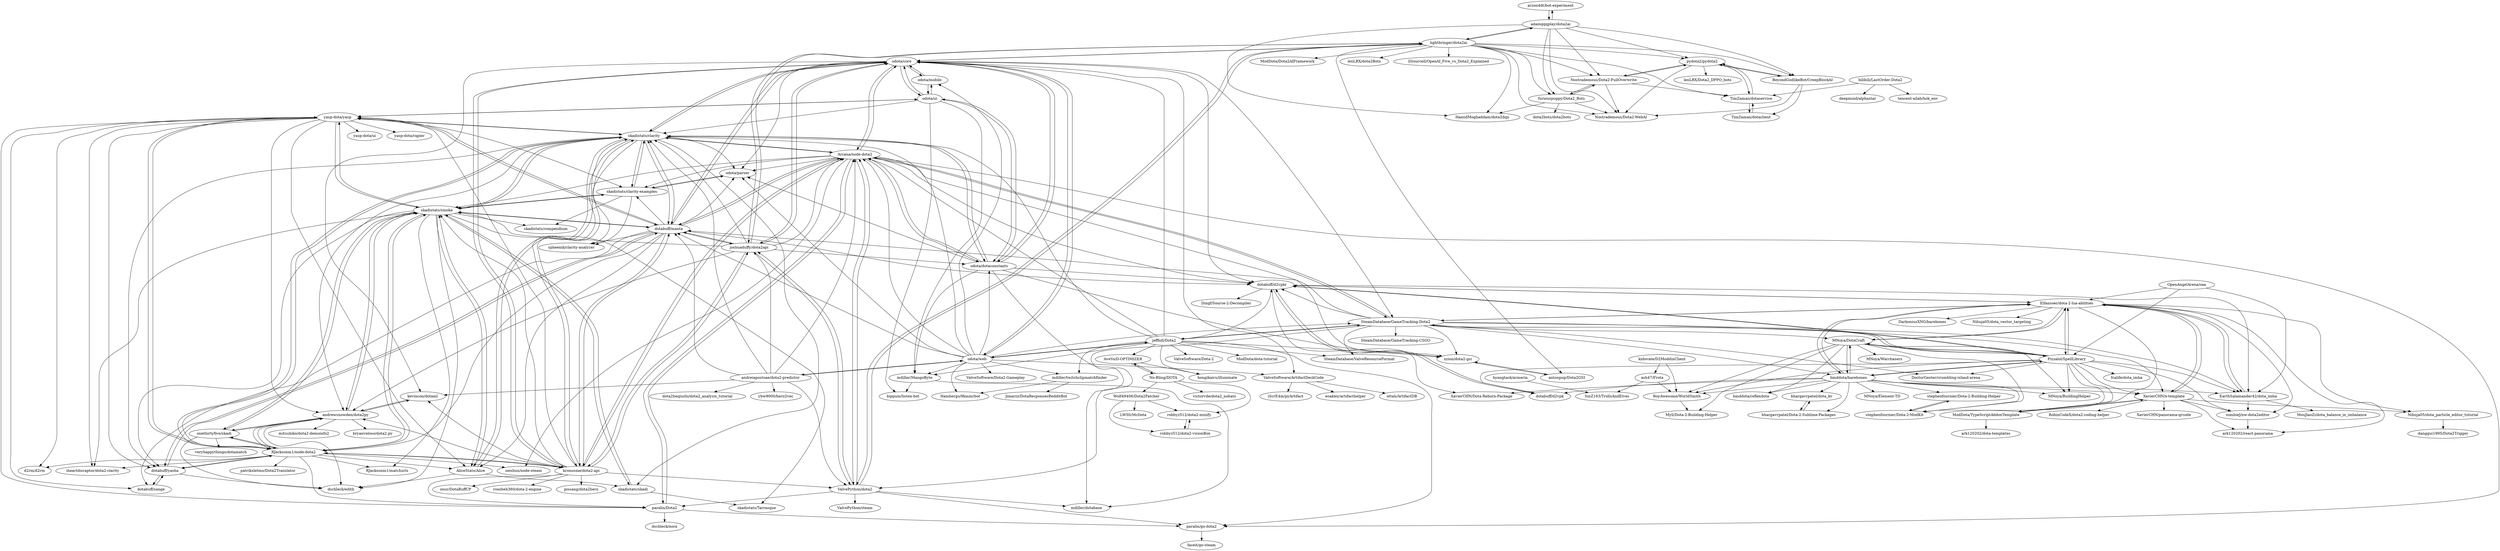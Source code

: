 digraph G {
"arzon4dt/bot-experiment" -> "adamqqqplay/dota2ai"
"odota/mobile" -> "odota/ui"
"odota/mobile" -> "odota/core"
"bilibili/LastOrder-Dota2" -> "TimZaman/dotaservice"
"bilibili/LastOrder-Dota2" -> "deepmind/alphastar" ["e"=1]
"bilibili/LastOrder-Dota2" -> "tencent-ailab/hok_env" ["e"=1]
"andreiapostoae/dota2-predictor" -> "ValvePython/dota2"
"andreiapostoae/dota2-predictor" -> "joshuaduffy/dota2api"
"andreiapostoae/dota2-predictor" -> "kevincon/dotaml"
"andreiapostoae/dota2-predictor" -> "odota/web"
"andreiapostoae/dota2-predictor" -> "Arcana/node-dota2"
"andreiapostoae/dota2-predictor" -> "ybw9000/hero2vec"
"andreiapostoae/dota2-predictor" -> "skadistats/clarity"
"andreiapostoae/dota2-predictor" -> "dota2heqiuzhi/dota2_analysis_tutorial"
"andreiapostoae/dota2-predictor" -> "dotabuff/manta"
"adamqqqplay/dota2ai" -> "arzon4dt/bot-experiment"
"adamqqqplay/dota2ai" -> "furiouspuppy/Dota2_Bots"
"adamqqqplay/dota2ai" -> "lightbringer/dota2ai"
"adamqqqplay/dota2ai" -> "Nostrademous/Dota2-FullOverwrite"
"adamqqqplay/dota2ai" -> "Nostrademous/Dota2-WebAI"
"adamqqqplay/dota2ai" -> "HamidMoghaddam/dota2dqn"
"adamqqqplay/dota2ai" -> "BeyondGodlikeBot/CreepBlockAI"
"adamqqqplay/dota2ai" -> "pydota2/pydota2"
"joshuaduffy/dota2api" -> "dotabuff/manta"
"joshuaduffy/dota2api" -> "ValvePython/dota2"
"joshuaduffy/dota2api" -> "kronusme/dota2-api"
"joshuaduffy/dota2api" -> "andrewsnowden/dota2py"
"joshuaduffy/dota2api" -> "skadistats/smoke"
"joshuaduffy/dota2api" -> "odota/core"
"joshuaduffy/dota2api" -> "lightbringer/dota2ai"
"joshuaduffy/dota2api" -> "Arcana/node-dota2"
"joshuaduffy/dota2api" -> "skadistats/clarity"
"joshuaduffy/dota2api" -> "odota/dotaconstants"
"jeffhill/Dota2" -> "SteamDatabase/GameTracking-Dota2"
"jeffhill/Dota2" -> "odota/web"
"jeffhill/Dota2" -> "mdiller/twitchclipmatchfinder"
"jeffhill/Dota2" -> "odota/core"
"jeffhill/Dota2" -> "skadistats/clarity"
"jeffhill/Dota2" -> "bongikairu/illuminate"
"jeffhill/Dota2" -> "mdiller/MangoByte"
"jeffhill/Dota2" -> "Arcana/node-dota2"
"jeffhill/Dota2" -> "ValveSoftware/Dota-2" ["e"=1]
"jeffhill/Dota2" -> "SteamDatabase/ValveResourceFormat" ["e"=1]
"jeffhill/Dota2" -> "ModDota/dota-tutorial"
"jeffhill/Dota2" -> "xzion/dota2-gsi"
"jeffhill/Dota2" -> "AveYo/D-OPTIMIZER"
"jeffhill/Dota2" -> "dotabuff/d2vpkr"
"jeffhill/Dota2" -> "paralin/go-dota2"
"No-Bling/DOTA" -> "AveYo/D-OPTIMIZER"
"No-Bling/DOTA" -> "robbyz512/dota2-minify"
"No-Bling/DOTA" -> "Wolf49406/Dota2Patcher"
"No-Bling/DOTA" -> "victorvde/dota2_nohats"
"Arcana/node-dota2" -> "ValvePython/dota2"
"Arcana/node-dota2" -> "paralin/Dota2"
"Arcana/node-dota2" -> "odota/core"
"Arcana/node-dota2" -> "dotabuff/manta"
"Arcana/node-dota2" -> "skadistats/clarity"
"Arcana/node-dota2" -> "kronusme/dota2-api"
"Arcana/node-dota2" -> "skadistats/clarity-examples"
"Arcana/node-dota2" -> "paralin/go-dota2"
"Arcana/node-dota2" -> "SteamDatabase/GameTracking-Dota2"
"Arcana/node-dota2" -> "seishun/node-steam" ["e"=1]
"Arcana/node-dota2" -> "odota/dotaconstants"
"Arcana/node-dota2" -> "xzion/dota2-gsi"
"Arcana/node-dota2" -> "odota/parser"
"Arcana/node-dota2" -> "skadistats/smoke"
"Arcana/node-dota2" -> "dotabuff/d2vpkr"
"Nostrademous/Dota2-FullOverwrite" -> "Nostrademous/Dota2-WebAI"
"Nostrademous/Dota2-FullOverwrite" -> "furiouspuppy/Dota2_Bots"
"Nostrademous/Dota2-FullOverwrite" -> "pydota2/pydota2"
"Nostrademous/Dota2-FullOverwrite" -> "TimZaman/dotaservice"
"SteamDatabase/GameTracking-Dota2" -> "Elfansoer/dota-2-lua-abilities"
"SteamDatabase/GameTracking-Dota2" -> "SteamDatabase/ValveResourceFormat" ["e"=1]
"SteamDatabase/GameTracking-Dota2" -> "dotabuff/d2vpkr"
"SteamDatabase/GameTracking-Dota2" -> "Pizzalol/SpellLibrary"
"SteamDatabase/GameTracking-Dota2" -> "bmddota/barebones"
"SteamDatabase/GameTracking-Dota2" -> "EarthSalamander42/dota_imba"
"SteamDatabase/GameTracking-Dota2" -> "Arcana/node-dota2"
"SteamDatabase/GameTracking-Dota2" -> "jeffhill/Dota2"
"SteamDatabase/GameTracking-Dota2" -> "SteamDatabase/GameTracking-CSGO" ["e"=1]
"SteamDatabase/GameTracking-Dota2" -> "MNoya/DotaCraft"
"SteamDatabase/GameTracking-Dota2" -> "DoctorGester/crumbling-island-arena"
"SteamDatabase/GameTracking-Dota2" -> "dotabuff/manta"
"SteamDatabase/GameTracking-Dota2" -> "XavierCHN/x-template"
"SteamDatabase/GameTracking-Dota2" -> "xzion/dota2-gsi"
"SteamDatabase/GameTracking-Dota2" -> "ValvePython/dota2"
"TimZaman/dotaservice" -> "TimZaman/dotaclient"
"TimZaman/dotaservice" -> "pydota2/pydota2"
"pydota2/pydota2" -> "lenLRX/Dota2_DPPO_bots"
"pydota2/pydota2" -> "BeyondGodlikeBot/CreepBlockAI"
"pydota2/pydota2" -> "Nostrademous/Dota2-WebAI"
"pydota2/pydota2" -> "Nostrademous/Dota2-FullOverwrite"
"pydota2/pydota2" -> "TimZaman/dotaservice"
"ValvePython/dota2" -> "Arcana/node-dota2"
"ValvePython/dota2" -> "paralin/go-dota2"
"ValvePython/dota2" -> "joshuaduffy/dota2api"
"ValvePython/dota2" -> "ValvePython/steam" ["e"=1]
"ValvePython/dota2" -> "lightbringer/dota2ai"
"ValvePython/dota2" -> "paralin/Dota2"
"ValvePython/dota2" -> "mdiller/dotabase"
"mdiller/MangoByte" -> "mdiller/dotabase"
"mdiller/MangoByte" -> "bippum/listen-bot"
"odota/web" -> "odota/core"
"odota/web" -> "odota/mobile"
"odota/web" -> "skadistats/clarity"
"odota/web" -> "jeffhill/Dota2"
"odota/web" -> "odota/dotaconstants"
"odota/web" -> "Hambergo/9kmmrbot"
"odota/web" -> "andreiapostoae/dota2-predictor"
"odota/web" -> "odota/parser"
"odota/web" -> "mdiller/twitchclipmatchfinder"
"odota/web" -> "SteamDatabase/GameTracking-Dota2"
"odota/web" -> "Arcana/node-dota2"
"odota/web" -> "mdiller/MangoByte"
"odota/web" -> "ValveSoftware/ArtifactDeckCode"
"odota/web" -> "dotabuff/manta"
"odota/web" -> "ValveSoftware/Dota2-Gameplay"
"onethirtyfive/skadi" -> "skadistats/smoke"
"onethirtyfive/skadi" -> "dschleck/edith"
"onethirtyfive/skadi" -> "RJacksonm1/node-dota2"
"onethirtyfive/skadi" -> "andrewsnowden/dota2py"
"onethirtyfive/skadi" -> "veryhappythings/dotamatch"
"skadistats/smoke" -> "skadistats/clarity"
"skadistats/smoke" -> "AliceStats/Alice"
"skadistats/smoke" -> "skadistats/skadi"
"skadistats/smoke" -> "onethirtyfive/skadi"
"skadistats/smoke" -> "skadistats/clarity-examples"
"skadistats/smoke" -> "RJacksonm1/node-dota2"
"skadistats/smoke" -> "andrewsnowden/dota2py"
"skadistats/smoke" -> "skadistats/Tarrasque"
"skadistats/smoke" -> "dotabuff/manta"
"skadistats/smoke" -> "dotabuff/yasha"
"skadistats/smoke" -> "skadistats/compendium"
"skadistats/smoke" -> "dschleck/edith"
"skadistats/smoke" -> "yasp-dota/yasp"
"skadistats/smoke" -> "iheartdisraptor/dota2-clarity"
"skadistats/smoke" -> "RJacksonm1/matchurls"
"bmddota/barebones" -> "Pizzalol/SpellLibrary"
"bmddota/barebones" -> "MNoya/DotaCraft"
"bmddota/barebones" -> "stephenfournier/Dota-2-ModKit"
"bmddota/barebones" -> "Elfansoer/dota-2-lua-abilities"
"bmddota/barebones" -> "XavierCHN/Dota-Reborn-Package"
"bmddota/barebones" -> "EarthSalamander42/dota_imba"
"bmddota/barebones" -> "bhargavrpatel/dota_kv"
"bmddota/barebones" -> "MNoya/BuildingHelper"
"bmddota/barebones" -> "bmddota/reflexdota"
"bmddota/barebones" -> "XavierCHN/x-template"
"bmddota/barebones" -> "RoyAwesome/WorldSmith"
"bmddota/barebones" -> "bhargavrpatel/Dota-2-Sublime-Packages"
"bmddota/barebones" -> "stephenfournier/Dota-2-Building-Helper"
"bmddota/barebones" -> "MNoya/Element-TD"
"bmddota/barebones" -> "dotabuff/d2vpk"
"AveYo/D-OPTIMIZER" -> "No-Bling/DOTA"
"AveYo/D-OPTIMIZER" -> "bongikairu/illuminate"
"yasp-dota/yasp" -> "skadistats/clarity"
"yasp-dota/yasp" -> "RJacksonm1/node-dota2"
"yasp-dota/yasp" -> "dotabuff/yasha"
"yasp-dota/yasp" -> "dotabuff/manta"
"yasp-dota/yasp" -> "skadistats/smoke"
"yasp-dota/yasp" -> "skadistats/clarity-examples"
"yasp-dota/yasp" -> "dotabuff/sange"
"yasp-dota/yasp" -> "yasp-dota/ui"
"yasp-dota/yasp" -> "paralin/Dota2"
"yasp-dota/yasp" -> "andrewsnowden/dota2py"
"yasp-dota/yasp" -> "iheartdisraptor/dota2-clarity"
"yasp-dota/yasp" -> "d2rm/d2rm"
"yasp-dota/yasp" -> "odota/ui"
"yasp-dota/yasp" -> "AliceStats/Alice"
"yasp-dota/yasp" -> "yasp-dota/rapier"
"XavierCHN/x-template" -> "ModDota/TypeScriptAddonTemplate"
"XavierCHN/x-template" -> "Nibuja05/dota_particle_editor_tutorial"
"XavierCHN/x-template" -> "zombieJ/nw-dota2editor"
"XavierCHN/x-template" -> "ark120202/react-panorama"
"XavierCHN/x-template" -> "XavierCHN/panorama-qrcode"
"XavierCHN/x-template" -> "RobinCodeX/dota2-coding-helper"
"XavierCHN/x-template" -> "Elfansoer/dota-2-lua-abilities"
"Pizzalol/SpellLibrary" -> "bmddota/barebones"
"Pizzalol/SpellLibrary" -> "Elfansoer/dota-2-lua-abilities"
"Pizzalol/SpellLibrary" -> "MNoya/DotaCraft"
"Pizzalol/SpellLibrary" -> "dotabuff/d2vpkr"
"Pizzalol/SpellLibrary" -> "EarthSalamander42/dota_imba"
"Pizzalol/SpellLibrary" -> "dotabuff/d2vpk"
"Pizzalol/SpellLibrary" -> "zombieJ/nw-dota2editor"
"Pizzalol/SpellLibrary" -> "RoyAwesome/WorldSmith"
"Pizzalol/SpellLibrary" -> "stephenfournier/Dota-2-ModKit"
"Pizzalol/SpellLibrary" -> "SteamDatabase/GameTracking-Dota2"
"Pizzalol/SpellLibrary" -> "MNoya/BuildingHelper"
"Pizzalol/SpellLibrary" -> "XavierCHN/x-template"
"Pizzalol/SpellLibrary" -> "ModDota/TypeScriptAddonTemplate"
"Pizzalol/SpellLibrary" -> "fcalife/dota_imba"
"Pizzalol/SpellLibrary" -> "DoctorGester/crumbling-island-arena"
"zombieJ/nw-dota2editor" -> "ark120202/react-panorama"
"skadistats/clarity" -> "skadistats/clarity-examples"
"skadistats/clarity" -> "skadistats/smoke"
"skadistats/clarity" -> "dotabuff/manta"
"skadistats/clarity" -> "yasp-dota/yasp"
"skadistats/clarity" -> "odota/core"
"skadistats/clarity" -> "odota/parser"
"skadistats/clarity" -> "AliceStats/Alice"
"skadistats/clarity" -> "dotabuff/yasha"
"skadistats/clarity" -> "spheenik/clarity-analyzer"
"skadistats/clarity" -> "RJacksonm1/node-dota2"
"skadistats/clarity" -> "kronusme/dota2-api"
"skadistats/clarity" -> "Arcana/node-dota2"
"skadistats/clarity" -> "andrewsnowden/dota2py"
"skadistats/clarity" -> "skadistats/skadi"
"skadistats/clarity" -> "odota/dotaconstants"
"EarthSalamander42/dota_imba" -> "Elfansoer/dota-2-lua-abilities"
"EarthSalamander42/dota_imba" -> "zombieJ/nw-dota2editor"
"EarthSalamander42/dota_imba" -> "MouJiaoZi/dota_balance_in_imbalance"
"Elfansoer/dota-2-lua-abilities" -> "EarthSalamander42/dota_imba"
"Elfansoer/dota-2-lua-abilities" -> "Pizzalol/SpellLibrary"
"Elfansoer/dota-2-lua-abilities" -> "ModDota/TypeScriptAddonTemplate"
"Elfansoer/dota-2-lua-abilities" -> "XavierCHN/x-template"
"Elfansoer/dota-2-lua-abilities" -> "ark120202/react-panorama"
"Elfansoer/dota-2-lua-abilities" -> "Nibuja05/dota_particle_editor_tutorial"
"Elfansoer/dota-2-lua-abilities" -> "zombieJ/nw-dota2editor"
"Elfansoer/dota-2-lua-abilities" -> "dotabuff/d2vpkr"
"Elfansoer/dota-2-lua-abilities" -> "DarkoniusXNG/barebones"
"Elfansoer/dota-2-lua-abilities" -> "bmddota/barebones"
"Elfansoer/dota-2-lua-abilities" -> "MNoya/DotaCraft"
"Elfansoer/dota-2-lua-abilities" -> "Nibuja05/dota_vector_targeting"
"Elfansoer/dota-2-lua-abilities" -> "SteamDatabase/GameTracking-Dota2"
"RoyAwesome/WorldSmith" -> "Myll/Dota-2-Building-Helper"
"MNoya/DotaCraft" -> "bmddota/barebones"
"MNoya/DotaCraft" -> "Pizzalol/SpellLibrary"
"MNoya/DotaCraft" -> "stephenfournier/Dota-2-ModKit"
"MNoya/DotaCraft" -> "Myll/Dota-2-Building-Helper"
"MNoya/DotaCraft" -> "RoyAwesome/WorldSmith"
"MNoya/DotaCraft" -> "MNoya/BuildingHelper"
"MNoya/DotaCraft" -> "bmddota/reflexdota"
"MNoya/DotaCraft" -> "MNoya/Warchasers"
"MNoya/DotaCraft" -> "Elfansoer/dota-2-lua-abilities"
"RJacksonm1/node-dota2" -> "onethirtyfive/skadi"
"RJacksonm1/node-dota2" -> "skadistats/smoke"
"RJacksonm1/node-dota2" -> "dotabuff/yasha"
"RJacksonm1/node-dota2" -> "yasp-dota/yasp"
"RJacksonm1/node-dota2" -> "RJacksonm1/matchurls"
"RJacksonm1/node-dota2" -> "paralin/Dota2"
"RJacksonm1/node-dota2" -> "andrewsnowden/dota2py"
"RJacksonm1/node-dota2" -> "seishun/node-steam" ["e"=1]
"RJacksonm1/node-dota2" -> "skadistats/clarity"
"RJacksonm1/node-dota2" -> "patriksletmo/Dota2Translator"
"RJacksonm1/node-dota2" -> "iheartdisraptor/dota2-clarity"
"RJacksonm1/node-dota2" -> "kronusme/dota2-api"
"RJacksonm1/node-dota2" -> "AliceStats/Alice"
"RJacksonm1/node-dota2" -> "d2rm/d2rm"
"dotabuff/d2vpkr" -> "dotabuff/d2vpk"
"dotabuff/d2vpkr" -> "Elfansoer/dota-2-lua-abilities"
"dotabuff/d2vpkr" -> "XavierCHN/Dota-Reborn-Package"
"dotabuff/d2vpkr" -> "EarthSalamander42/dota_imba"
"dotabuff/d2vpkr" -> "Pizzalol/SpellLibrary"
"dotabuff/d2vpkr" -> "Dingf/Source-2-Decompiler"
"dotabuff/manta" -> "skadistats/clarity"
"dotabuff/manta" -> "dotabuff/yasha"
"dotabuff/manta" -> "odota/core"
"dotabuff/manta" -> "joshuaduffy/dota2api"
"dotabuff/manta" -> "skadistats/smoke"
"dotabuff/manta" -> "yasp-dota/yasp"
"dotabuff/manta" -> "skadistats/clarity-examples"
"dotabuff/manta" -> "odota/parser"
"dotabuff/manta" -> "AliceStats/Alice"
"dotabuff/manta" -> "Arcana/node-dota2"
"dotabuff/manta" -> "dotabuff/sange"
"dotabuff/manta" -> "kronusme/dota2-api"
"dotabuff/manta" -> "dotabuff/d2vpkr"
"dotabuff/manta" -> "spheenik/clarity-analyzer"
"dotabuff/manta" -> "RJacksonm1/node-dota2"
"ash47/Frota" -> "RoyAwesome/WorldSmith"
"ash47/Frota" -> "SinZ163/TrollsAndElves"
"kronusme/dota2-api" -> "skadistats/clarity"
"kronusme/dota2-api" -> "RJacksonm1/node-dota2"
"kronusme/dota2-api" -> "joshuaduffy/dota2api"
"kronusme/dota2-api" -> "Arcana/node-dota2"
"kronusme/dota2-api" -> "dotabuff/manta"
"kronusme/dota2-api" -> "andrewsnowden/dota2py"
"kronusme/dota2-api" -> "odota/core"
"kronusme/dota2-api" -> "kevincon/dotaml"
"kronusme/dota2-api" -> "paralin/Dota2"
"kronusme/dota2-api" -> "skadistats/smoke"
"kronusme/dota2-api" -> "yasp-dota/yasp"
"kronusme/dota2-api" -> "pissang/dota2hero" ["e"=1]
"kronusme/dota2-api" -> "onur/DotaBuffCP"
"kronusme/dota2-api" -> "ValvePython/dota2"
"kronusme/dota2-api" -> "roozbeh360/dota-2-engine"
"Wolf49406/Dota2Patcher" -> "robbyz512/dota2-minify"
"Wolf49406/Dota2Patcher" -> "robbyz512/dota2-visionBox"
"Wolf49406/Dota2Patcher" -> "LWSS/McDota" ["e"=1]
"dotabuff/d2vpk" -> "dotabuff/d2vpkr"
"odota/core" -> "odota/web"
"odota/core" -> "odota/ui"
"odota/core" -> "skadistats/clarity"
"odota/core" -> "odota/mobile"
"odota/core" -> "dotabuff/manta"
"odota/core" -> "Arcana/node-dota2"
"odota/core" -> "odota/parser"
"odota/core" -> "odota/dotaconstants"
"odota/core" -> "joshuaduffy/dota2api"
"odota/core" -> "lightbringer/dota2ai"
"odota/core" -> "kronusme/dota2-api"
"odota/core" -> "SteamDatabase/GameTracking-Dota2"
"odota/core" -> "kevincon/dotaml"
"odota/core" -> "dotabuff/d2vpkr"
"odota/core" -> "ValveSoftware/ArtifactDeckCode"
"odota/ui" -> "odota/core"
"odota/ui" -> "odota/mobile"
"odota/ui" -> "odota/dotaconstants"
"odota/ui" -> "skadistats/clarity"
"odota/ui" -> "yasp-dota/yasp"
"odota/ui" -> "mdiller/MangoByte"
"odota/ui" -> "bippum/listen-bot"
"andrewsnowden/dota2py" -> "bryanveloso/dota2.py"
"andrewsnowden/dota2py" -> "mitsuhiko/dota2-demoinfo2"
"andrewsnowden/dota2py" -> "kevincon/dotaml"
"andrewsnowden/dota2py" -> "skadistats/smoke"
"andrewsnowden/dota2py" -> "onethirtyfive/skadi"
"andrewsnowden/dota2py" -> "RJacksonm1/node-dota2"
"andrewsnowden/dota2py" -> "dschleck/edith"
"kidovate/D2ModdinClient" -> "ash47/Frota"
"kidovate/D2ModdinClient" -> "RoyAwesome/WorldSmith"
"ValveSoftware/ArtifactDeckCode" -> "ottah/ArtifactDB"
"ValveSoftware/ArtifactDeckCode" -> "iScrE4m/pyArtifact"
"ValveSoftware/ArtifactDeckCode" -> "eoakley/artifacthelper"
"antonpup/Dota2GSI" -> "xzion/dota2-gsi"
"paralin/Dota2" -> "dschleck/nora"
"paralin/Dota2" -> "paralin/go-dota2"
"paralin/Dota2" -> "Arcana/node-dota2"
"odota/parser" -> "skadistats/clarity-examples"
"AliceStats/Alice" -> "skadistats/smoke"
"AliceStats/Alice" -> "dschleck/edith"
"AliceStats/Alice" -> "skadistats/skadi"
"AliceStats/Alice" -> "skadistats/clarity"
"mdiller/twitchclipmatchfinder" -> "Hambergo/9kmmrbot"
"mdiller/twitchclipmatchfinder" -> "Jonarzz/DotaResponsesRedditBot"
"ModDota/TypeScriptAddonTemplate" -> "XavierCHN/x-template"
"ModDota/TypeScriptAddonTemplate" -> "ark120202/dota-templates"
"dotabuff/yasha" -> "dotabuff/sange"
"dotabuff/yasha" -> "dschleck/edith"
"dotabuff/yasha" -> "RJacksonm1/node-dota2"
"dotabuff/yasha" -> "dotabuff/manta"
"lightbringer/dota2ai" -> "adamqqqplay/dota2ai"
"lightbringer/dota2ai" -> "pydota2/pydota2"
"lightbringer/dota2ai" -> "furiouspuppy/Dota2_Bots"
"lightbringer/dota2ai" -> "Nostrademous/Dota2-FullOverwrite"
"lightbringer/dota2ai" -> "HamidMoghaddam/dota2dqn"
"lightbringer/dota2ai" -> "ValvePython/dota2"
"lightbringer/dota2ai" -> "BeyondGodlikeBot/CreepBlockAI"
"lightbringer/dota2ai" -> "TimZaman/dotaservice"
"lightbringer/dota2ai" -> "ModDota/Dota2AIFramework"
"lightbringer/dota2ai" -> "joshuaduffy/dota2api"
"lightbringer/dota2ai" -> "odota/core"
"lightbringer/dota2ai" -> "Nostrademous/Dota2-WebAI"
"lightbringer/dota2ai" -> "lenLRX/dota2Bots"
"lightbringer/dota2ai" -> "llSourcell/OpenAI_Five_vs_Dota2_Explained"
"lightbringer/dota2ai" -> "antonpup/Dota2GSI"
"skadistats/clarity-examples" -> "skadistats/clarity"
"skadistats/clarity-examples" -> "spheenik/clarity-analyzer"
"skadistats/clarity-examples" -> "odota/parser"
"skadistats/clarity-examples" -> "skadistats/compendium"
"skadistats/clarity-examples" -> "skadistats/smoke"
"odota/dotaconstants" -> "dotabuff/d2vpkr"
"odota/dotaconstants" -> "odota/parser"
"odota/dotaconstants" -> "skadistats/clarity"
"odota/dotaconstants" -> "odota/core"
"odota/dotaconstants" -> "mdiller/MangoByte"
"odota/dotaconstants" -> "Arcana/node-dota2"
"odota/dotaconstants" -> "odota/ui"
"odota/dotaconstants" -> "mdiller/dotabase"
"odota/dotaconstants" -> "xzion/dota2-gsi"
"OpenAngelArena/oaa" -> "Elfansoer/dota-2-lua-abilities"
"OpenAngelArena/oaa" -> "EarthSalamander42/dota_imba"
"OpenAngelArena/oaa" -> "Pizzalol/SpellLibrary"
"stephenfournier/Dota-2-ModKit" -> "stephenfournier/Dota-2-Building-Helper"
"bhargavrpatel/Dota-2-Sublime-Packages" -> "bhargavrpatel/dota_kv"
"robbyz512/dota2-minify" -> "robbyz512/dota2-visionBox"
"stephenfournier/Dota-2-Building-Helper" -> "stephenfournier/Dota-2-ModKit"
"TimZaman/dotaclient" -> "TimZaman/dotaservice"
"furiouspuppy/Dota2_Bots" -> "Nostrademous/Dota2-FullOverwrite"
"furiouspuppy/Dota2_Bots" -> "HamidMoghaddam/dota2dqn"
"furiouspuppy/Dota2_Bots" -> "Nostrademous/Dota2-WebAI"
"furiouspuppy/Dota2_Bots" -> "dota2bots/dota2bots"
"dotabuff/sange" -> "dotabuff/yasha"
"kevincon/dotaml" -> "andrewsnowden/dota2py"
"Nibuja05/dota_particle_editor_tutorial" -> "danggui1995/Dota2Trigger"
"xzion/dota2-gsi" -> "antonpup/Dota2GSI"
"paralin/go-dota2" -> "faceit/go-steam"
"BeyondGodlikeBot/CreepBlockAI" -> "pydota2/pydota2"
"BeyondGodlikeBot/CreepBlockAI" -> "Nostrademous/Dota2-WebAI"
"BeyondGodlikeBot/CreepBlockAI" -> "TimZaman/dotaclient"
"skadistats/skadi" -> "skadistats/Tarrasque"
"skadistats/skadi" -> "skadistats/smoke"
"bhargavrpatel/dota_kv" -> "bhargavrpatel/Dota-2-Sublime-Packages"
"hyangtack/armeria" -> "SinZ163/TrollsAndElves"
"robbyz512/dota2-visionBox" -> "robbyz512/dota2-minify"
"arzon4dt/bot-experiment" ["l"="-34.292,5.14"]
"adamqqqplay/dota2ai" ["l"="-34.303,5.107"]
"odota/mobile" ["l"="-34.365,4.971"]
"odota/ui" ["l"="-34.356,4.953"]
"odota/core" ["l"="-34.309,4.965"]
"bilibili/LastOrder-Dota2" ["l"="-34.356,5.175"]
"TimZaman/dotaservice" ["l"="-34.34,5.121"]
"deepmind/alphastar" ["l"="24.062,37.607"]
"tencent-ailab/hok_env" ["l"="25.405,35.959"]
"andreiapostoae/dota2-predictor" ["l"="-34.378,4.949"]
"ValvePython/dota2" ["l"="-34.324,4.985"]
"joshuaduffy/dota2api" ["l"="-34.335,4.952"]
"kevincon/dotaml" ["l"="-34.374,4.92"]
"odota/web" ["l"="-34.344,4.977"]
"Arcana/node-dota2" ["l"="-34.317,4.949"]
"ybw9000/hero2vec" ["l"="-34.423,4.953"]
"skadistats/clarity" ["l"="-34.339,4.924"]
"dota2heqiuzhi/dota2_analysis_tutorial" ["l"="-34.424,4.933"]
"dotabuff/manta" ["l"="-34.32,4.927"]
"furiouspuppy/Dota2_Bots" ["l"="-34.289,5.095"]
"lightbringer/dota2ai" ["l"="-34.316,5.049"]
"Nostrademous/Dota2-FullOverwrite" ["l"="-34.316,5.097"]
"Nostrademous/Dota2-WebAI" ["l"="-34.313,5.084"]
"HamidMoghaddam/dota2dqn" ["l"="-34.295,5.077"]
"BeyondGodlikeBot/CreepBlockAI" ["l"="-34.333,5.092"]
"pydota2/pydota2" ["l"="-34.328,5.108"]
"kronusme/dota2-api" ["l"="-34.325,4.909"]
"andrewsnowden/dota2py" ["l"="-34.368,4.884"]
"skadistats/smoke" ["l"="-34.331,4.887"]
"odota/dotaconstants" ["l"="-34.325,4.968"]
"jeffhill/Dota2" ["l"="-34.335,5.007"]
"SteamDatabase/GameTracking-Dota2" ["l"="-34.265,4.985"]
"mdiller/twitchclipmatchfinder" ["l"="-34.375,5.031"]
"bongikairu/illuminate" ["l"="-34.394,5.043"]
"mdiller/MangoByte" ["l"="-34.356,4.999"]
"ValveSoftware/Dota-2" ["l"="-34.941,4.054"]
"SteamDatabase/ValveResourceFormat" ["l"="-34.857,5.017"]
"ModDota/dota-tutorial" ["l"="-34.349,5.04"]
"xzion/dota2-gsi" ["l"="-34.297,5.003"]
"AveYo/D-OPTIMIZER" ["l"="-34.426,5.057"]
"dotabuff/d2vpkr" ["l"="-34.257,4.968"]
"paralin/go-dota2" ["l"="-34.363,4.985"]
"No-Bling/DOTA" ["l"="-34.467,5.083"]
"robbyz512/dota2-minify" ["l"="-34.501,5.087"]
"Wolf49406/Dota2Patcher" ["l"="-34.501,5.105"]
"victorvde/dota2_nohats" ["l"="-34.473,5.109"]
"paralin/Dota2" ["l"="-34.356,4.935"]
"skadistats/clarity-examples" ["l"="-34.309,4.905"]
"seishun/node-steam" ["l"="-34.955,-15.952"]
"odota/parser" ["l"="-34.303,4.937"]
"Elfansoer/dota-2-lua-abilities" ["l"="-34.212,4.996"]
"Pizzalol/SpellLibrary" ["l"="-34.206,4.979"]
"bmddota/barebones" ["l"="-34.185,4.972"]
"EarthSalamander42/dota_imba" ["l"="-34.225,4.984"]
"SteamDatabase/GameTracking-CSGO" ["l"="-34.922,-15.837"]
"MNoya/DotaCraft" ["l"="-34.181,4.993"]
"DoctorGester/crumbling-island-arena" ["l"="-34.236,4.973"]
"XavierCHN/x-template" ["l"="-34.213,5.013"]
"TimZaman/dotaclient" ["l"="-34.356,5.116"]
"lenLRX/Dota2_DPPO_bots" ["l"="-34.328,5.139"]
"ValvePython/steam" ["l"="-34.951,-15.893"]
"mdiller/dotabase" ["l"="-34.317,5.004"]
"bippum/listen-bot" ["l"="-34.384,4.981"]
"Hambergo/9kmmrbot" ["l"="-34.391,5.011"]
"ValveSoftware/ArtifactDeckCode" ["l"="-34.264,4.917"]
"ValveSoftware/Dota2-Gameplay" ["l"="-34.427,4.991"]
"onethirtyfive/skadi" ["l"="-34.363,4.853"]
"dschleck/edith" ["l"="-34.357,4.868"]
"RJacksonm1/node-dota2" ["l"="-34.347,4.877"]
"veryhappythings/dotamatch" ["l"="-34.379,4.824"]
"AliceStats/Alice" ["l"="-34.339,4.896"]
"skadistats/skadi" ["l"="-34.319,4.869"]
"skadistats/Tarrasque" ["l"="-34.313,4.847"]
"dotabuff/yasha" ["l"="-34.353,4.891"]
"skadistats/compendium" ["l"="-34.303,4.877"]
"yasp-dota/yasp" ["l"="-34.359,4.905"]
"iheartdisraptor/dota2-clarity" ["l"="-34.343,4.851"]
"RJacksonm1/matchurls" ["l"="-34.328,4.855"]
"stephenfournier/Dota-2-ModKit" ["l"="-34.17,4.967"]
"XavierCHN/Dota-Reborn-Package" ["l"="-34.217,4.945"]
"bhargavrpatel/dota_kv" ["l"="-34.158,4.939"]
"MNoya/BuildingHelper" ["l"="-34.167,4.985"]
"bmddota/reflexdota" ["l"="-34.154,4.979"]
"RoyAwesome/WorldSmith" ["l"="-34.143,4.991"]
"bhargavrpatel/Dota-2-Sublime-Packages" ["l"="-34.142,4.94"]
"stephenfournier/Dota-2-Building-Helper" ["l"="-34.158,4.956"]
"MNoya/Element-TD" ["l"="-34.142,4.964"]
"dotabuff/d2vpk" ["l"="-34.225,4.959"]
"dotabuff/sange" ["l"="-34.379,4.899"]
"yasp-dota/ui" ["l"="-34.399,4.885"]
"d2rm/d2rm" ["l"="-34.382,4.867"]
"yasp-dota/rapier" ["l"="-34.403,4.9"]
"ModDota/TypeScriptAddonTemplate" ["l"="-34.205,5.028"]
"Nibuja05/dota_particle_editor_tutorial" ["l"="-34.192,5.036"]
"zombieJ/nw-dota2editor" ["l"="-34.197,5.003"]
"ark120202/react-panorama" ["l"="-34.188,5.016"]
"XavierCHN/panorama-qrcode" ["l"="-34.208,5.043"]
"RobinCodeX/dota2-coding-helper" ["l"="-34.22,5.041"]
"fcalife/dota_imba" ["l"="-34.182,4.933"]
"spheenik/clarity-analyzer" ["l"="-34.293,4.909"]
"MouJiaoZi/dota_balance_in_imbalance" ["l"="-34.232,5.013"]
"DarkoniusXNG/barebones" ["l"="-34.174,5.028"]
"Nibuja05/dota_vector_targeting" ["l"="-34.197,5.017"]
"Myll/Dota-2-Building-Helper" ["l"="-34.151,5.007"]
"MNoya/Warchasers" ["l"="-34.15,5.023"]
"patriksletmo/Dota2Translator" ["l"="-34.347,4.815"]
"Dingf/Source-2-Decompiler" ["l"="-34.25,5.007"]
"ash47/Frota" ["l"="-34.093,4.988"]
"SinZ163/TrollsAndElves" ["l"="-34.067,4.988"]
"pissang/dota2hero" ["l"="13.588,-6.53"]
"onur/DotaBuffCP" ["l"="-34.289,4.86"]
"roozbeh360/dota-2-engine" ["l"="-34.288,4.884"]
"robbyz512/dota2-visionBox" ["l"="-34.518,5.095"]
"LWSS/McDota" ["l"="-22.96,-31.655"]
"bryanveloso/dota2.py" ["l"="-34.404,4.867"]
"mitsuhiko/dota2-demoinfo2" ["l"="-34.399,4.849"]
"kidovate/D2ModdinClient" ["l"="-34.105,5.008"]
"ottah/ArtifactDB" ["l"="-34.248,4.879"]
"iScrE4m/pyArtifact" ["l"="-34.24,4.903"]
"eoakley/artifacthelper" ["l"="-34.228,4.888"]
"antonpup/Dota2GSI" ["l"="-34.288,5.033"]
"dschleck/nora" ["l"="-34.399,4.929"]
"Jonarzz/DotaResponsesRedditBot" ["l"="-34.399,5.071"]
"ark120202/dota-templates" ["l"="-34.196,5.055"]
"ModDota/Dota2AIFramework" ["l"="-34.352,5.076"]
"lenLRX/dota2Bots" ["l"="-34.332,5.069"]
"llSourcell/OpenAI_Five_vs_Dota2_Explained" ["l"="-34.268,5.073"]
"OpenAngelArena/oaa" ["l"="-34.198,4.953"]
"dota2bots/dota2bots" ["l"="-34.264,5.121"]
"danggui1995/Dota2Trigger" ["l"="-34.176,5.056"]
"faceit/go-steam" ["l"="-34.395,4.992"]
"hyangtack/armeria" ["l"="-34.05,4.989"]
}